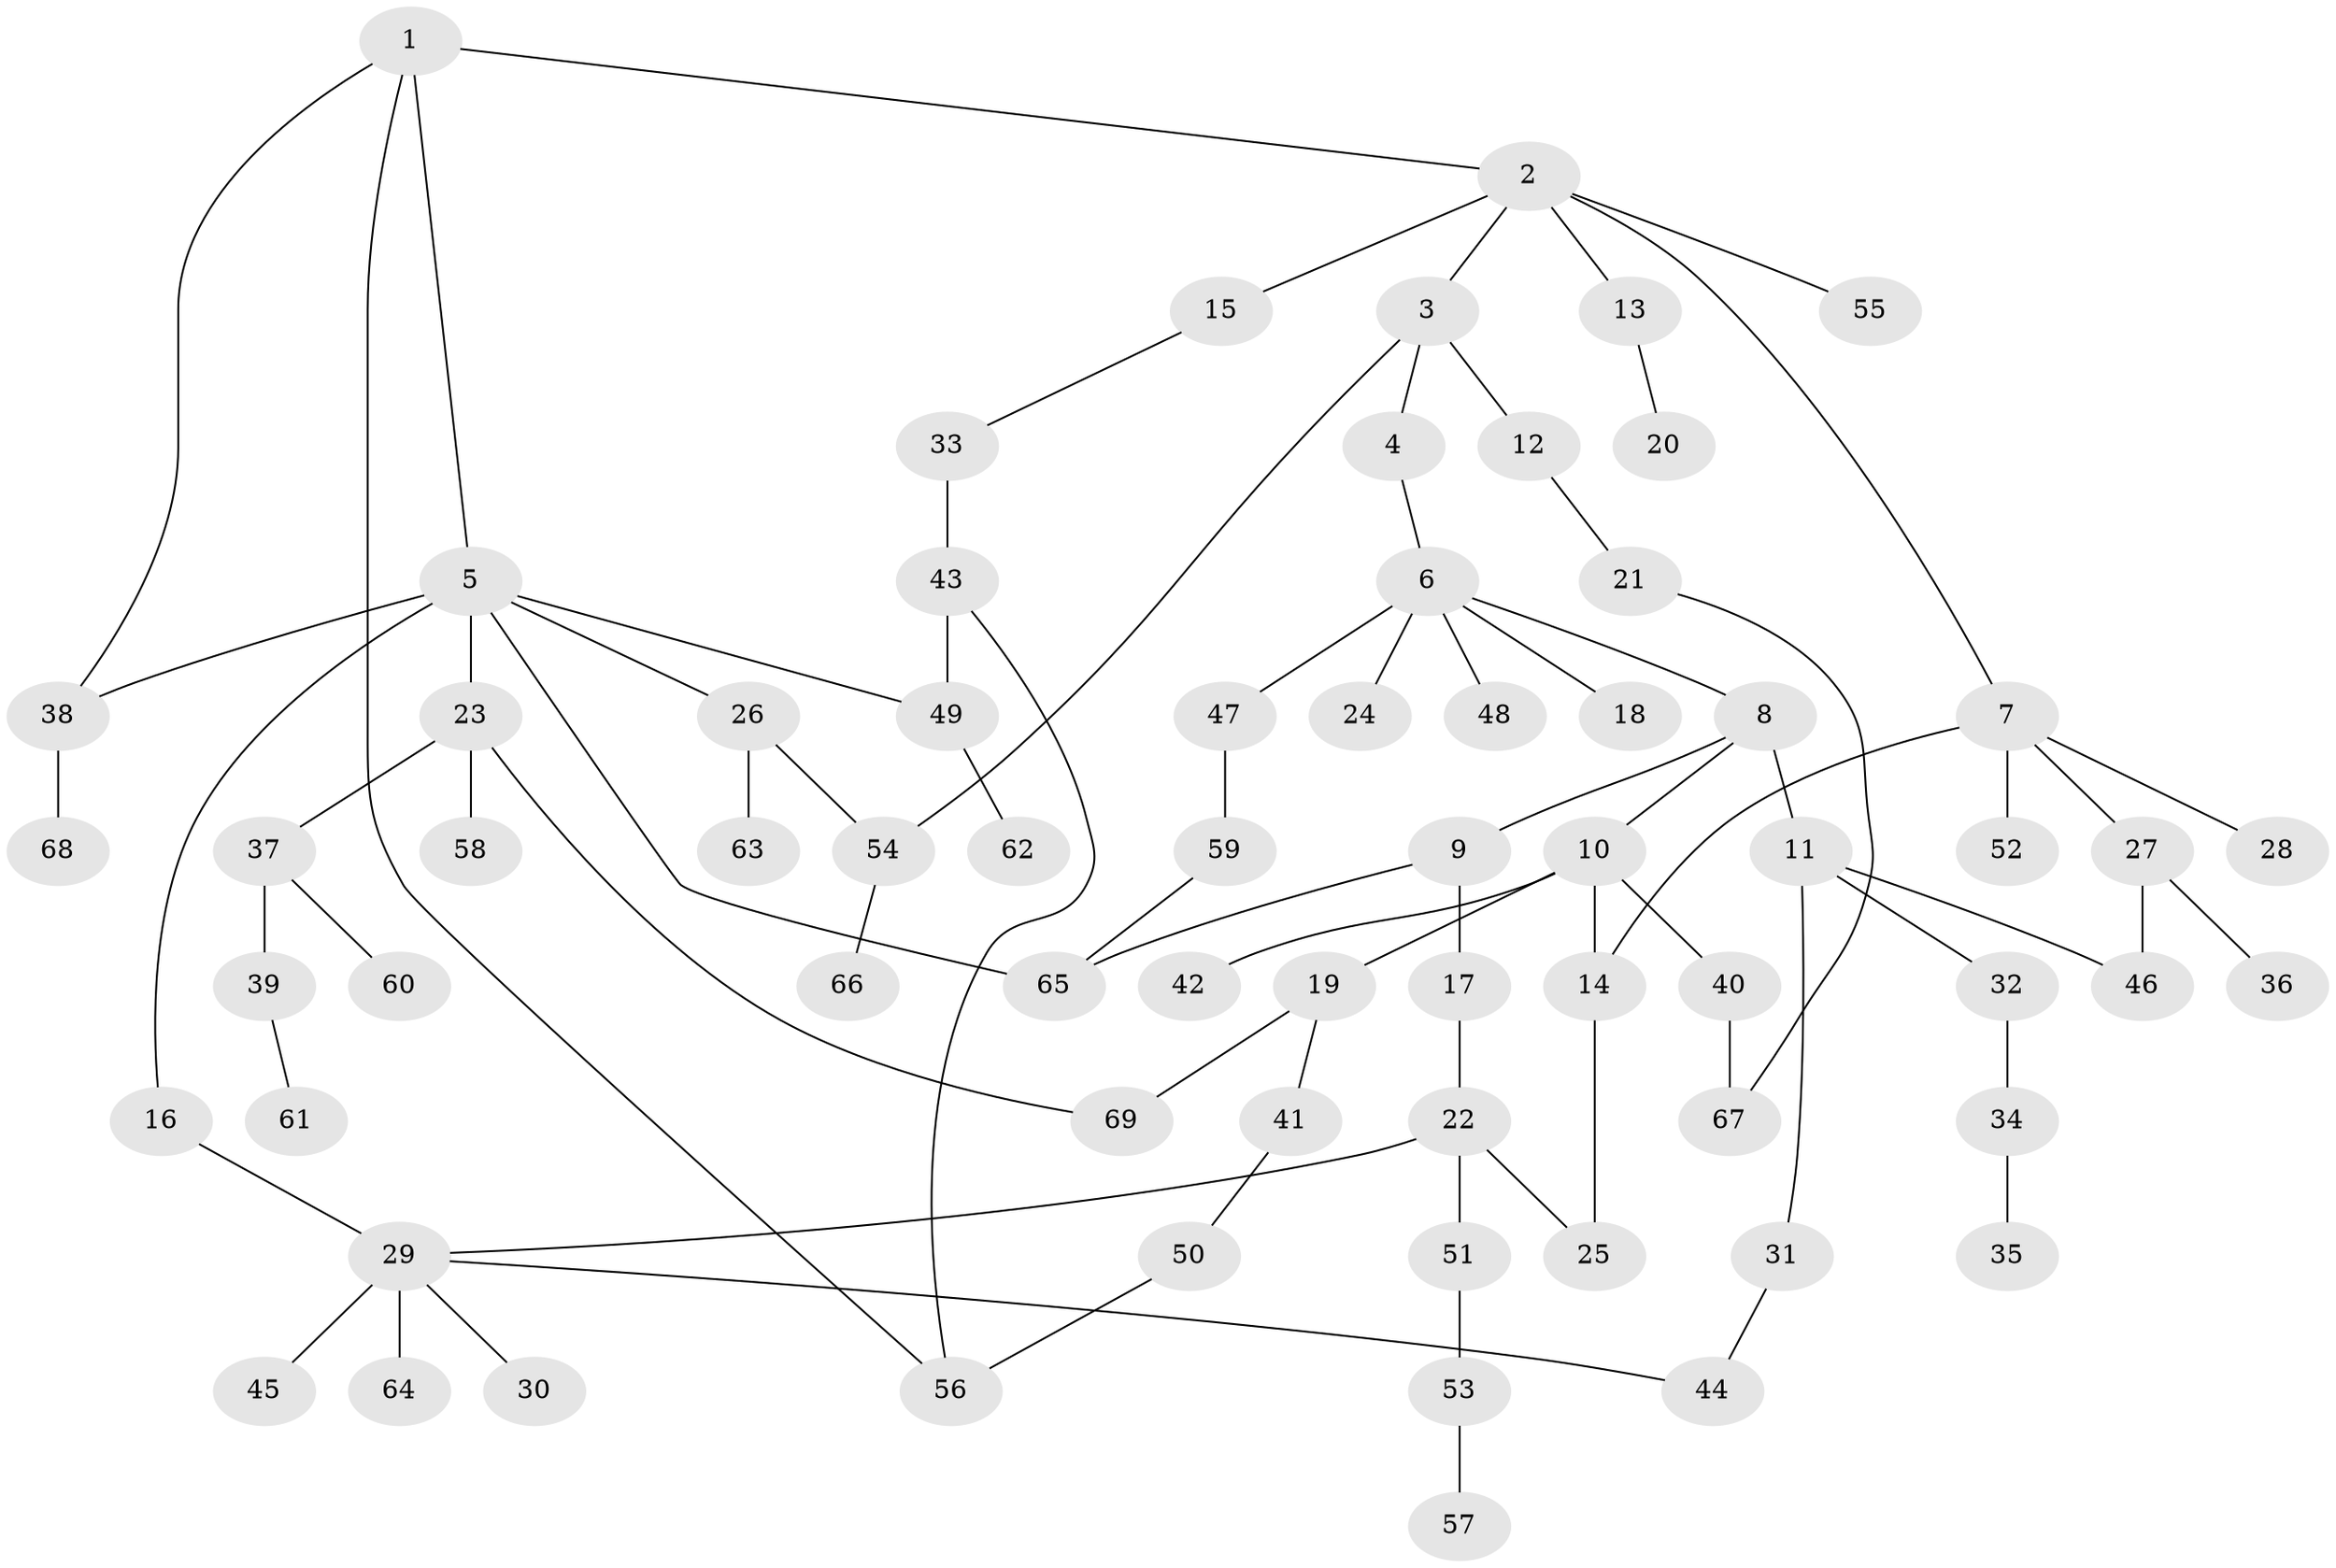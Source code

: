 // Generated by graph-tools (version 1.1) at 2025/25/03/09/25 03:25:35]
// undirected, 69 vertices, 82 edges
graph export_dot {
graph [start="1"]
  node [color=gray90,style=filled];
  1;
  2;
  3;
  4;
  5;
  6;
  7;
  8;
  9;
  10;
  11;
  12;
  13;
  14;
  15;
  16;
  17;
  18;
  19;
  20;
  21;
  22;
  23;
  24;
  25;
  26;
  27;
  28;
  29;
  30;
  31;
  32;
  33;
  34;
  35;
  36;
  37;
  38;
  39;
  40;
  41;
  42;
  43;
  44;
  45;
  46;
  47;
  48;
  49;
  50;
  51;
  52;
  53;
  54;
  55;
  56;
  57;
  58;
  59;
  60;
  61;
  62;
  63;
  64;
  65;
  66;
  67;
  68;
  69;
  1 -- 2;
  1 -- 5;
  1 -- 56;
  1 -- 38;
  2 -- 3;
  2 -- 7;
  2 -- 13;
  2 -- 15;
  2 -- 55;
  3 -- 4;
  3 -- 12;
  3 -- 54;
  4 -- 6;
  5 -- 16;
  5 -- 23;
  5 -- 26;
  5 -- 38;
  5 -- 65;
  5 -- 49;
  6 -- 8;
  6 -- 18;
  6 -- 24;
  6 -- 47;
  6 -- 48;
  7 -- 14;
  7 -- 27;
  7 -- 28;
  7 -- 52;
  8 -- 9;
  8 -- 10;
  8 -- 11;
  9 -- 17;
  9 -- 65;
  10 -- 19;
  10 -- 40;
  10 -- 42;
  10 -- 14;
  11 -- 31;
  11 -- 32;
  11 -- 46;
  12 -- 21;
  13 -- 20;
  14 -- 25;
  15 -- 33;
  16 -- 29;
  17 -- 22;
  19 -- 41;
  19 -- 69;
  21 -- 67;
  22 -- 29;
  22 -- 51;
  22 -- 25;
  23 -- 37;
  23 -- 58;
  23 -- 69;
  26 -- 63;
  26 -- 54;
  27 -- 36;
  27 -- 46;
  29 -- 30;
  29 -- 45;
  29 -- 64;
  29 -- 44;
  31 -- 44;
  32 -- 34;
  33 -- 43;
  34 -- 35;
  37 -- 39;
  37 -- 60;
  38 -- 68;
  39 -- 61;
  40 -- 67;
  41 -- 50;
  43 -- 49;
  43 -- 56;
  47 -- 59;
  49 -- 62;
  50 -- 56;
  51 -- 53;
  53 -- 57;
  54 -- 66;
  59 -- 65;
}
